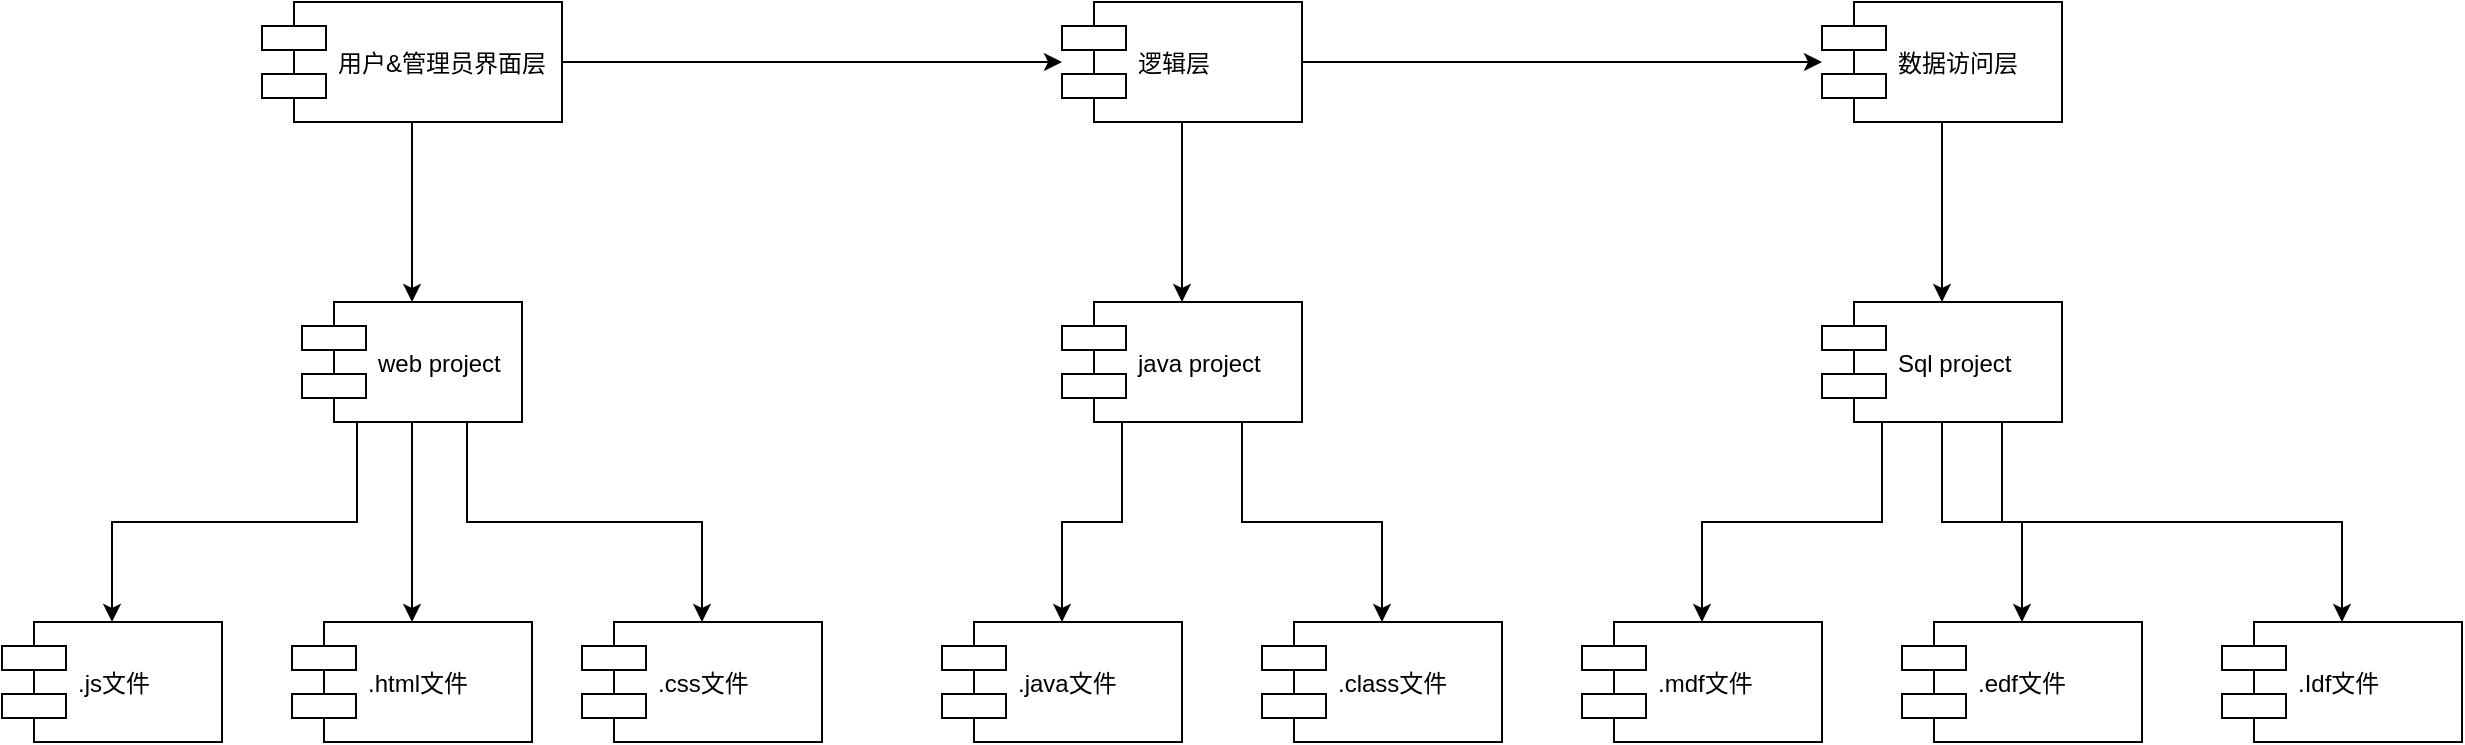 <mxfile version="12.2.0" type="device" pages="1"><diagram id="wOaLBZs6QVhdQGhrq9b0" name="Page-1"><mxGraphModel dx="1024" dy="534" grid="1" gridSize="10" guides="1" tooltips="1" connect="1" arrows="1" fold="1" page="1" pageScale="1" pageWidth="827" pageHeight="1169" math="0" shadow="0"><root><mxCell id="0"/><mxCell id="1" parent="0"/><mxCell id="K43zIetdMtVCVcGnWIB5-3" value="" style="edgeStyle=orthogonalEdgeStyle;rounded=0;orthogonalLoop=1;jettySize=auto;html=1;" edge="1" parent="1" source="K43zIetdMtVCVcGnWIB5-1" target="K43zIetdMtVCVcGnWIB5-2"><mxGeometry relative="1" as="geometry"/></mxCell><mxCell id="K43zIetdMtVCVcGnWIB5-16" style="edgeStyle=orthogonalEdgeStyle;rounded=0;orthogonalLoop=1;jettySize=auto;html=1;exitX=1;exitY=0.5;exitDx=0;exitDy=0;" edge="1" parent="1" source="K43zIetdMtVCVcGnWIB5-1" target="K43zIetdMtVCVcGnWIB5-15"><mxGeometry relative="1" as="geometry"/></mxCell><mxCell id="K43zIetdMtVCVcGnWIB5-1" value="用户&amp;管理员界面层" style="shape=component;align=left;spacingLeft=36;" vertex="1" parent="1"><mxGeometry x="140" y="110" width="150" height="60" as="geometry"/></mxCell><mxCell id="K43zIetdMtVCVcGnWIB5-11" style="edgeStyle=orthogonalEdgeStyle;rounded=0;orthogonalLoop=1;jettySize=auto;html=1;exitX=0.25;exitY=1;exitDx=0;exitDy=0;entryX=0.5;entryY=0;entryDx=0;entryDy=0;" edge="1" parent="1" source="K43zIetdMtVCVcGnWIB5-2" target="K43zIetdMtVCVcGnWIB5-4"><mxGeometry relative="1" as="geometry"/></mxCell><mxCell id="K43zIetdMtVCVcGnWIB5-12" style="edgeStyle=orthogonalEdgeStyle;rounded=0;orthogonalLoop=1;jettySize=auto;html=1;exitX=0.75;exitY=1;exitDx=0;exitDy=0;entryX=0.5;entryY=0;entryDx=0;entryDy=0;" edge="1" parent="1" source="K43zIetdMtVCVcGnWIB5-2" target="K43zIetdMtVCVcGnWIB5-10"><mxGeometry relative="1" as="geometry"/></mxCell><mxCell id="K43zIetdMtVCVcGnWIB5-14" style="edgeStyle=orthogonalEdgeStyle;rounded=0;orthogonalLoop=1;jettySize=auto;html=1;exitX=0.5;exitY=1;exitDx=0;exitDy=0;" edge="1" parent="1" source="K43zIetdMtVCVcGnWIB5-2" target="K43zIetdMtVCVcGnWIB5-13"><mxGeometry relative="1" as="geometry"/></mxCell><mxCell id="K43zIetdMtVCVcGnWIB5-2" value="web project" style="shape=component;align=left;spacingLeft=36;" vertex="1" parent="1"><mxGeometry x="160" y="260" width="110" height="60" as="geometry"/></mxCell><mxCell id="K43zIetdMtVCVcGnWIB5-4" value=".js文件" style="shape=component;align=left;spacingLeft=36;" vertex="1" parent="1"><mxGeometry x="10" y="420" width="110" height="60" as="geometry"/></mxCell><mxCell id="K43zIetdMtVCVcGnWIB5-10" value=".css文件" style="shape=component;align=left;spacingLeft=36;" vertex="1" parent="1"><mxGeometry x="300" y="420" width="120" height="60" as="geometry"/></mxCell><mxCell id="K43zIetdMtVCVcGnWIB5-13" value=".html文件" style="shape=component;align=left;spacingLeft=36;" vertex="1" parent="1"><mxGeometry x="155" y="420" width="120" height="60" as="geometry"/></mxCell><mxCell id="K43zIetdMtVCVcGnWIB5-18" style="edgeStyle=orthogonalEdgeStyle;rounded=0;orthogonalLoop=1;jettySize=auto;html=1;exitX=0.5;exitY=1;exitDx=0;exitDy=0;entryX=0.5;entryY=0;entryDx=0;entryDy=0;" edge="1" parent="1" source="K43zIetdMtVCVcGnWIB5-15" target="K43zIetdMtVCVcGnWIB5-17"><mxGeometry relative="1" as="geometry"/></mxCell><mxCell id="K43zIetdMtVCVcGnWIB5-24" style="edgeStyle=orthogonalEdgeStyle;rounded=0;orthogonalLoop=1;jettySize=auto;html=1;exitX=1;exitY=0.5;exitDx=0;exitDy=0;" edge="1" parent="1" source="K43zIetdMtVCVcGnWIB5-15" target="K43zIetdMtVCVcGnWIB5-23"><mxGeometry relative="1" as="geometry"/></mxCell><mxCell id="K43zIetdMtVCVcGnWIB5-15" value="逻辑层" style="shape=component;align=left;spacingLeft=36;" vertex="1" parent="1"><mxGeometry x="540" y="110" width="120" height="60" as="geometry"/></mxCell><mxCell id="K43zIetdMtVCVcGnWIB5-20" style="edgeStyle=orthogonalEdgeStyle;rounded=0;orthogonalLoop=1;jettySize=auto;html=1;exitX=0.25;exitY=1;exitDx=0;exitDy=0;entryX=0.5;entryY=0;entryDx=0;entryDy=0;" edge="1" parent="1" source="K43zIetdMtVCVcGnWIB5-17" target="K43zIetdMtVCVcGnWIB5-19"><mxGeometry relative="1" as="geometry"/></mxCell><mxCell id="K43zIetdMtVCVcGnWIB5-22" style="edgeStyle=orthogonalEdgeStyle;rounded=0;orthogonalLoop=1;jettySize=auto;html=1;exitX=0.75;exitY=1;exitDx=0;exitDy=0;" edge="1" parent="1" source="K43zIetdMtVCVcGnWIB5-17" target="K43zIetdMtVCVcGnWIB5-21"><mxGeometry relative="1" as="geometry"/></mxCell><mxCell id="K43zIetdMtVCVcGnWIB5-17" value="java project" style="shape=component;align=left;spacingLeft=36;" vertex="1" parent="1"><mxGeometry x="540" y="260" width="120" height="60" as="geometry"/></mxCell><mxCell id="K43zIetdMtVCVcGnWIB5-19" value=".java文件" style="shape=component;align=left;spacingLeft=36;" vertex="1" parent="1"><mxGeometry x="480" y="420" width="120" height="60" as="geometry"/></mxCell><mxCell id="K43zIetdMtVCVcGnWIB5-21" value=".class文件" style="shape=component;align=left;spacingLeft=36;" vertex="1" parent="1"><mxGeometry x="640" y="420" width="120" height="60" as="geometry"/></mxCell><mxCell id="K43zIetdMtVCVcGnWIB5-26" style="edgeStyle=orthogonalEdgeStyle;rounded=0;orthogonalLoop=1;jettySize=auto;html=1;exitX=0.5;exitY=1;exitDx=0;exitDy=0;entryX=0.5;entryY=0;entryDx=0;entryDy=0;" edge="1" parent="1" source="K43zIetdMtVCVcGnWIB5-23" target="K43zIetdMtVCVcGnWIB5-25"><mxGeometry relative="1" as="geometry"/></mxCell><mxCell id="K43zIetdMtVCVcGnWIB5-23" value="数据访问层" style="shape=component;align=left;spacingLeft=36;" vertex="1" parent="1"><mxGeometry x="920" y="110" width="120" height="60" as="geometry"/></mxCell><mxCell id="K43zIetdMtVCVcGnWIB5-28" style="edgeStyle=orthogonalEdgeStyle;rounded=0;orthogonalLoop=1;jettySize=auto;html=1;exitX=0.25;exitY=1;exitDx=0;exitDy=0;entryX=0.5;entryY=0;entryDx=0;entryDy=0;" edge="1" parent="1" source="K43zIetdMtVCVcGnWIB5-25" target="K43zIetdMtVCVcGnWIB5-27"><mxGeometry relative="1" as="geometry"/></mxCell><mxCell id="K43zIetdMtVCVcGnWIB5-30" style="edgeStyle=orthogonalEdgeStyle;rounded=0;orthogonalLoop=1;jettySize=auto;html=1;exitX=0.5;exitY=1;exitDx=0;exitDy=0;entryX=0.5;entryY=0;entryDx=0;entryDy=0;" edge="1" parent="1" source="K43zIetdMtVCVcGnWIB5-25" target="K43zIetdMtVCVcGnWIB5-29"><mxGeometry relative="1" as="geometry"/></mxCell><mxCell id="K43zIetdMtVCVcGnWIB5-32" style="edgeStyle=orthogonalEdgeStyle;rounded=0;orthogonalLoop=1;jettySize=auto;html=1;exitX=0.75;exitY=1;exitDx=0;exitDy=0;entryX=0.5;entryY=0;entryDx=0;entryDy=0;" edge="1" parent="1" source="K43zIetdMtVCVcGnWIB5-25" target="K43zIetdMtVCVcGnWIB5-31"><mxGeometry relative="1" as="geometry"/></mxCell><mxCell id="K43zIetdMtVCVcGnWIB5-25" value="Sql project" style="shape=component;align=left;spacingLeft=36;" vertex="1" parent="1"><mxGeometry x="920" y="260" width="120" height="60" as="geometry"/></mxCell><mxCell id="K43zIetdMtVCVcGnWIB5-27" value=".mdf文件" style="shape=component;align=left;spacingLeft=36;" vertex="1" parent="1"><mxGeometry x="800" y="420" width="120" height="60" as="geometry"/></mxCell><mxCell id="K43zIetdMtVCVcGnWIB5-29" value=".edf文件" style="shape=component;align=left;spacingLeft=36;" vertex="1" parent="1"><mxGeometry x="960" y="420" width="120" height="60" as="geometry"/></mxCell><mxCell id="K43zIetdMtVCVcGnWIB5-31" value=".Idf文件" style="shape=component;align=left;spacingLeft=36;" vertex="1" parent="1"><mxGeometry x="1120" y="420" width="120" height="60" as="geometry"/></mxCell></root></mxGraphModel></diagram></mxfile>